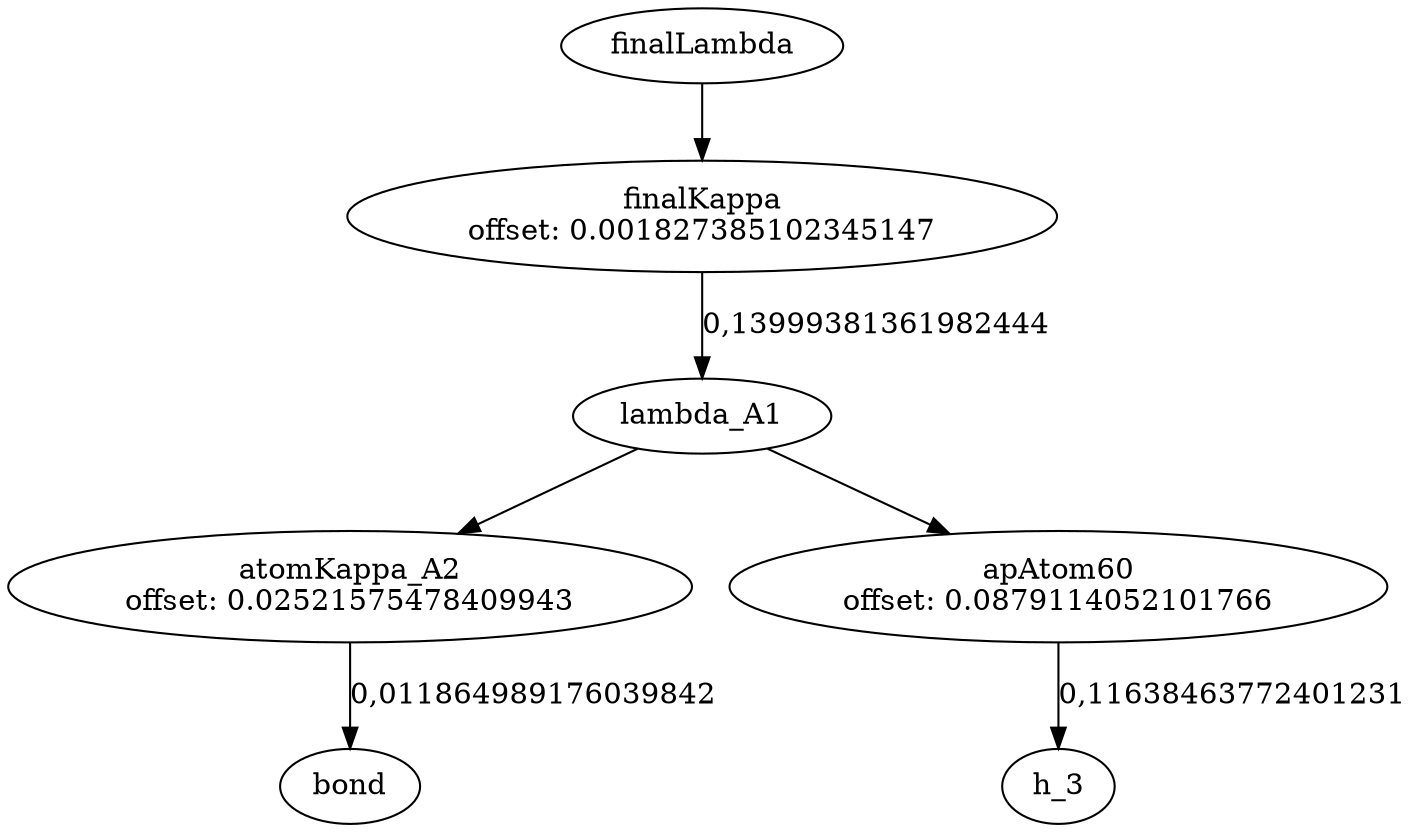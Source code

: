 digraph G {
"finalLambda" -> "finalKappa
offset: 0.001827385102345147";
"finalKappa
offset: 0.001827385102345147" -> "lambda_A1" [ label = "0,13999381361982444" ];
"lambda_A1" -> "atomKappa_A2
offset: 0.02521575478409943";
"atomKappa_A2
offset: 0.02521575478409943" -> "bond" [ label = "0,011864989176039842" ];
"lambda_A1" -> "apAtom60
offset: 0.0879114052101766";
"apAtom60
offset: 0.0879114052101766" -> "h_3" [ label = "0,11638463772401231" ];
}
